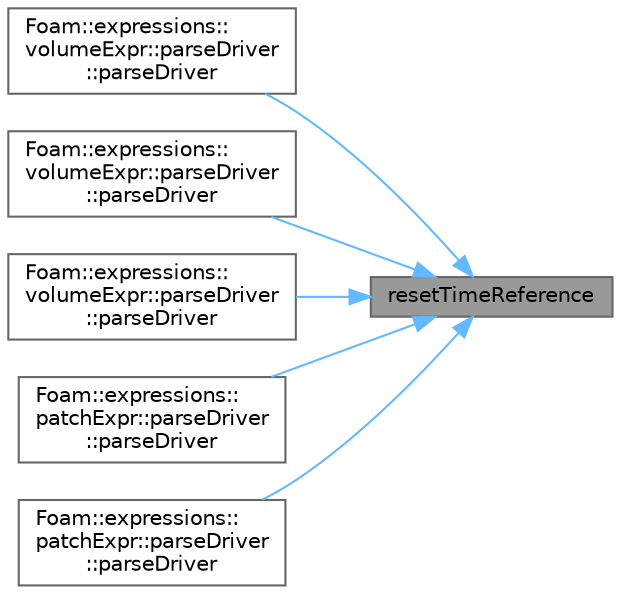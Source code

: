 digraph "resetTimeReference"
{
 // LATEX_PDF_SIZE
  bgcolor="transparent";
  edge [fontname=Helvetica,fontsize=10,labelfontname=Helvetica,labelfontsize=10];
  node [fontname=Helvetica,fontsize=10,shape=box,height=0.2,width=0.4];
  rankdir="RL";
  Node1 [id="Node000001",label="resetTimeReference",height=0.2,width=0.4,color="gray40", fillcolor="grey60", style="filled", fontcolor="black",tooltip=" "];
  Node1 -> Node2 [id="edge1_Node000001_Node000002",dir="back",color="steelblue1",style="solid",tooltip=" "];
  Node2 [id="Node000002",label="Foam::expressions::\lvolumeExpr::parseDriver\l::parseDriver",height=0.2,width=0.4,color="grey40", fillcolor="white", style="filled",URL="$classFoam_1_1expressions_1_1volumeExpr_1_1parseDriver.html#a8e05a2b2b30e4b86dd2459def3366665",tooltip=" "];
  Node1 -> Node3 [id="edge2_Node000001_Node000003",dir="back",color="steelblue1",style="solid",tooltip=" "];
  Node3 [id="Node000003",label="Foam::expressions::\lvolumeExpr::parseDriver\l::parseDriver",height=0.2,width=0.4,color="grey40", fillcolor="white", style="filled",URL="$classFoam_1_1expressions_1_1volumeExpr_1_1parseDriver.html#abe033472bcf42df0da67b5e844090311",tooltip=" "];
  Node1 -> Node4 [id="edge3_Node000001_Node000004",dir="back",color="steelblue1",style="solid",tooltip=" "];
  Node4 [id="Node000004",label="Foam::expressions::\lvolumeExpr::parseDriver\l::parseDriver",height=0.2,width=0.4,color="grey40", fillcolor="white", style="filled",URL="$classFoam_1_1expressions_1_1volumeExpr_1_1parseDriver.html#a91dcb83cf407c59aaef679ec85830119",tooltip=" "];
  Node1 -> Node5 [id="edge4_Node000001_Node000005",dir="back",color="steelblue1",style="solid",tooltip=" "];
  Node5 [id="Node000005",label="Foam::expressions::\lpatchExpr::parseDriver\l::parseDriver",height=0.2,width=0.4,color="grey40", fillcolor="white", style="filled",URL="$classFoam_1_1expressions_1_1patchExpr_1_1parseDriver.html#a165a4b74b83b980fcf4af65e52875496",tooltip=" "];
  Node1 -> Node6 [id="edge5_Node000001_Node000006",dir="back",color="steelblue1",style="solid",tooltip=" "];
  Node6 [id="Node000006",label="Foam::expressions::\lpatchExpr::parseDriver\l::parseDriver",height=0.2,width=0.4,color="grey40", fillcolor="white", style="filled",URL="$classFoam_1_1expressions_1_1patchExpr_1_1parseDriver.html#a2d88477771ecdbe416d8c259a34010ae",tooltip=" "];
}

